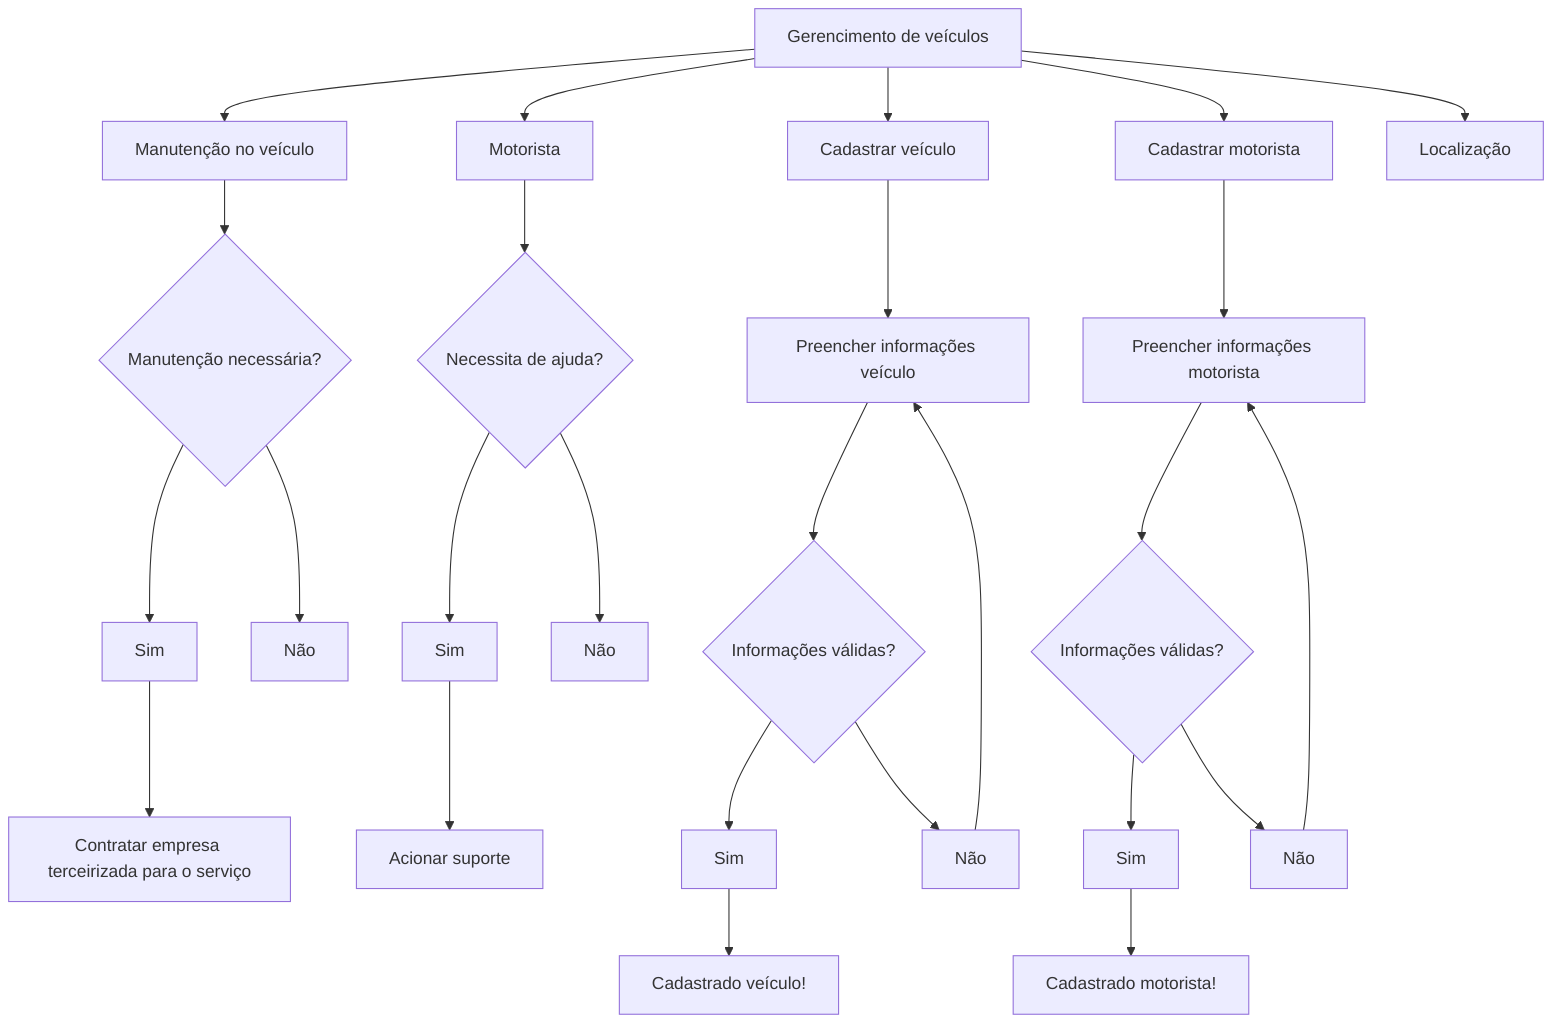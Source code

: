 flowchart TD
    gerenciamentoVeiculo[Gerencimento de veículos]

    gerenciamentoVeiculo --> manutencao[Manutenção no veículo]
    gerenciamentoVeiculo --> motorista[Motorista]
    gerenciamentoVeiculo --> cadastroVeiculo[Cadastrar veículo]
    gerenciamentoVeiculo --> cadastroMotorista[Cadastrar motorista]
    gerenciamentoVeiculo --> localizacao[Localização]

    manutencao --> inform{Manutenção necessária?}
    inform --> sim[Sim]
    inform --> nao[Não]
    sim --> empresaTerceira[Contratar empresa terceirizada para o serviço]

    motorista --> ajuda{Necessita de ajuda?}
    ajuda --> sim1[Sim]
    ajuda --> nao1[Não]
    sim1 --> suporte[Acionar suporte]
    
    cadastroVeiculo --> informacaoVeiculo[Preencher informações veículo]
    informacaoVeiculo --> informacaoValida{Informações válidas?}
    informacaoValida --> sim3[Sim]
    informacaoValida --> nao3[Não]
    nao3 --> informacaoVeiculo
    sim3 --> cadastradoVeiculo[Cadastrado veículo!]

    cadastroMotorista --> informacaoMotorista[Preencher informações motorista]
    informacaoMotorista --> informacaoValida2{Informações válidas?}
    informacaoValida2 --> sim4[Sim]
    informacaoValida2 --> nao4[Não]
    nao4 --> informacaoMotorista
    sim4 --> cadastradoMotorista[Cadastrado motorista!]